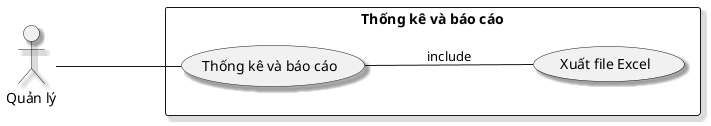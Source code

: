 @startuml Thongkevabaocao
skinparam monochrome true
skinparam Shadowing true


left to right direction

actor "Quản lý" as ql

rectangle "Thống kê và báo cáo"{
usecase "Thống kê và báo cáo" as tkvbc

usecase "Xuất file Excel" as xfe

}

ql --- tkvbc

  tkvbc --- xfe: include


@enduml

